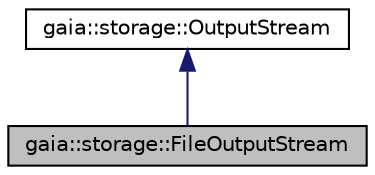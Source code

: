 digraph G
{
  edge [fontname="Helvetica",fontsize="10",labelfontname="Helvetica",labelfontsize="10"];
  node [fontname="Helvetica",fontsize="10",shape=record];
  Node1 [label="gaia::storage::FileOutputStream",height=0.2,width=0.4,color="black", fillcolor="grey75", style="filled" fontcolor="black"];
  Node2 -> Node1 [dir=back,color="midnightblue",fontsize="10",style="solid",fontname="Helvetica"];
  Node2 [label="gaia::storage::OutputStream",height=0.2,width=0.4,color="black", fillcolor="white", style="filled",URL="$d1/dd0/classgaia_1_1storage_1_1_output_stream.html"];
}
